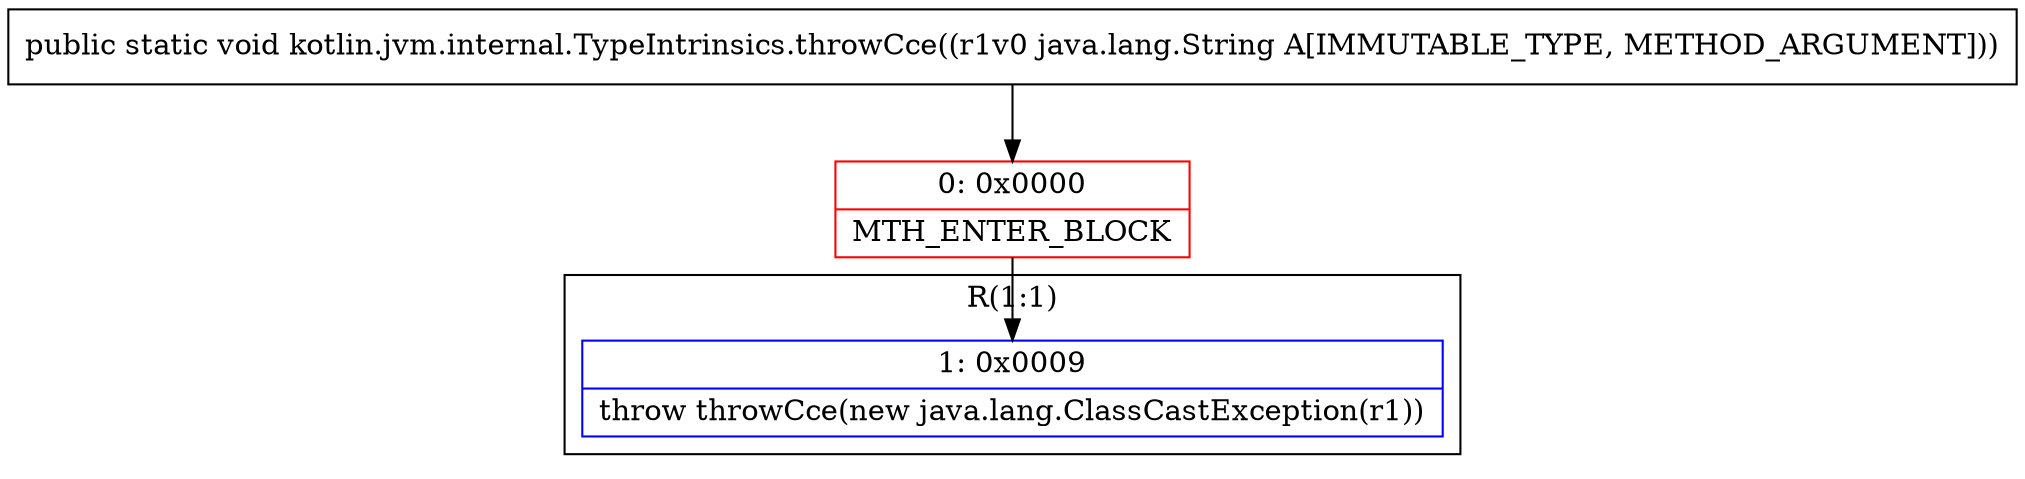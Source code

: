 digraph "CFG forkotlin.jvm.internal.TypeIntrinsics.throwCce(Ljava\/lang\/String;)V" {
subgraph cluster_Region_216751947 {
label = "R(1:1)";
node [shape=record,color=blue];
Node_1 [shape=record,label="{1\:\ 0x0009|throw throwCce(new java.lang.ClassCastException(r1))\l}"];
}
Node_0 [shape=record,color=red,label="{0\:\ 0x0000|MTH_ENTER_BLOCK\l}"];
MethodNode[shape=record,label="{public static void kotlin.jvm.internal.TypeIntrinsics.throwCce((r1v0 java.lang.String A[IMMUTABLE_TYPE, METHOD_ARGUMENT])) }"];
MethodNode -> Node_0;
Node_0 -> Node_1;
}

